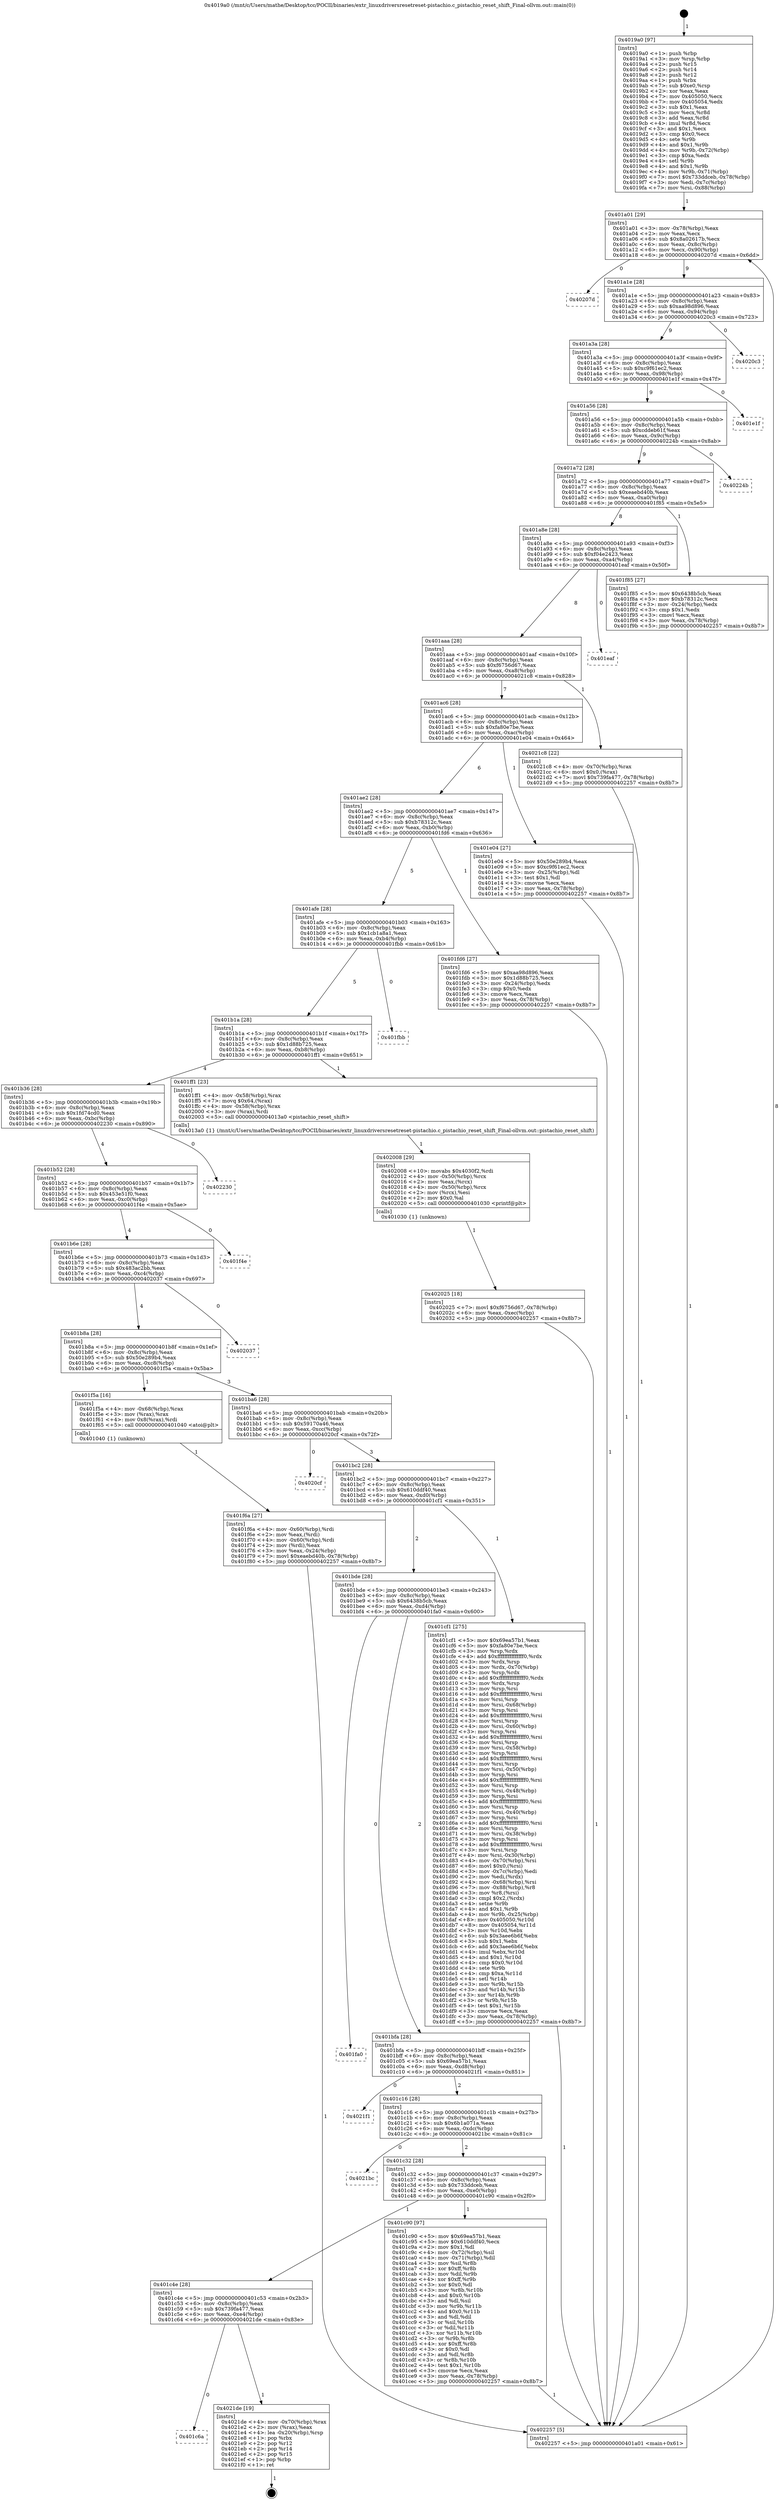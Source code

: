 digraph "0x4019a0" {
  label = "0x4019a0 (/mnt/c/Users/mathe/Desktop/tcc/POCII/binaries/extr_linuxdriversresetreset-pistachio.c_pistachio_reset_shift_Final-ollvm.out::main(0))"
  labelloc = "t"
  node[shape=record]

  Entry [label="",width=0.3,height=0.3,shape=circle,fillcolor=black,style=filled]
  "0x401a01" [label="{
     0x401a01 [29]\l
     | [instrs]\l
     &nbsp;&nbsp;0x401a01 \<+3\>: mov -0x78(%rbp),%eax\l
     &nbsp;&nbsp;0x401a04 \<+2\>: mov %eax,%ecx\l
     &nbsp;&nbsp;0x401a06 \<+6\>: sub $0x8a02617b,%ecx\l
     &nbsp;&nbsp;0x401a0c \<+6\>: mov %eax,-0x8c(%rbp)\l
     &nbsp;&nbsp;0x401a12 \<+6\>: mov %ecx,-0x90(%rbp)\l
     &nbsp;&nbsp;0x401a18 \<+6\>: je 000000000040207d \<main+0x6dd\>\l
  }"]
  "0x40207d" [label="{
     0x40207d\l
  }", style=dashed]
  "0x401a1e" [label="{
     0x401a1e [28]\l
     | [instrs]\l
     &nbsp;&nbsp;0x401a1e \<+5\>: jmp 0000000000401a23 \<main+0x83\>\l
     &nbsp;&nbsp;0x401a23 \<+6\>: mov -0x8c(%rbp),%eax\l
     &nbsp;&nbsp;0x401a29 \<+5\>: sub $0xaa98d896,%eax\l
     &nbsp;&nbsp;0x401a2e \<+6\>: mov %eax,-0x94(%rbp)\l
     &nbsp;&nbsp;0x401a34 \<+6\>: je 00000000004020c3 \<main+0x723\>\l
  }"]
  Exit [label="",width=0.3,height=0.3,shape=circle,fillcolor=black,style=filled,peripheries=2]
  "0x4020c3" [label="{
     0x4020c3\l
  }", style=dashed]
  "0x401a3a" [label="{
     0x401a3a [28]\l
     | [instrs]\l
     &nbsp;&nbsp;0x401a3a \<+5\>: jmp 0000000000401a3f \<main+0x9f\>\l
     &nbsp;&nbsp;0x401a3f \<+6\>: mov -0x8c(%rbp),%eax\l
     &nbsp;&nbsp;0x401a45 \<+5\>: sub $0xc9f61ec2,%eax\l
     &nbsp;&nbsp;0x401a4a \<+6\>: mov %eax,-0x98(%rbp)\l
     &nbsp;&nbsp;0x401a50 \<+6\>: je 0000000000401e1f \<main+0x47f\>\l
  }"]
  "0x401c6a" [label="{
     0x401c6a\l
  }", style=dashed]
  "0x401e1f" [label="{
     0x401e1f\l
  }", style=dashed]
  "0x401a56" [label="{
     0x401a56 [28]\l
     | [instrs]\l
     &nbsp;&nbsp;0x401a56 \<+5\>: jmp 0000000000401a5b \<main+0xbb\>\l
     &nbsp;&nbsp;0x401a5b \<+6\>: mov -0x8c(%rbp),%eax\l
     &nbsp;&nbsp;0x401a61 \<+5\>: sub $0xcddeb61f,%eax\l
     &nbsp;&nbsp;0x401a66 \<+6\>: mov %eax,-0x9c(%rbp)\l
     &nbsp;&nbsp;0x401a6c \<+6\>: je 000000000040224b \<main+0x8ab\>\l
  }"]
  "0x4021de" [label="{
     0x4021de [19]\l
     | [instrs]\l
     &nbsp;&nbsp;0x4021de \<+4\>: mov -0x70(%rbp),%rax\l
     &nbsp;&nbsp;0x4021e2 \<+2\>: mov (%rax),%eax\l
     &nbsp;&nbsp;0x4021e4 \<+4\>: lea -0x20(%rbp),%rsp\l
     &nbsp;&nbsp;0x4021e8 \<+1\>: pop %rbx\l
     &nbsp;&nbsp;0x4021e9 \<+2\>: pop %r12\l
     &nbsp;&nbsp;0x4021eb \<+2\>: pop %r14\l
     &nbsp;&nbsp;0x4021ed \<+2\>: pop %r15\l
     &nbsp;&nbsp;0x4021ef \<+1\>: pop %rbp\l
     &nbsp;&nbsp;0x4021f0 \<+1\>: ret\l
  }"]
  "0x40224b" [label="{
     0x40224b\l
  }", style=dashed]
  "0x401a72" [label="{
     0x401a72 [28]\l
     | [instrs]\l
     &nbsp;&nbsp;0x401a72 \<+5\>: jmp 0000000000401a77 \<main+0xd7\>\l
     &nbsp;&nbsp;0x401a77 \<+6\>: mov -0x8c(%rbp),%eax\l
     &nbsp;&nbsp;0x401a7d \<+5\>: sub $0xeaebd40b,%eax\l
     &nbsp;&nbsp;0x401a82 \<+6\>: mov %eax,-0xa0(%rbp)\l
     &nbsp;&nbsp;0x401a88 \<+6\>: je 0000000000401f85 \<main+0x5e5\>\l
  }"]
  "0x402025" [label="{
     0x402025 [18]\l
     | [instrs]\l
     &nbsp;&nbsp;0x402025 \<+7\>: movl $0xf6756d67,-0x78(%rbp)\l
     &nbsp;&nbsp;0x40202c \<+6\>: mov %eax,-0xec(%rbp)\l
     &nbsp;&nbsp;0x402032 \<+5\>: jmp 0000000000402257 \<main+0x8b7\>\l
  }"]
  "0x401f85" [label="{
     0x401f85 [27]\l
     | [instrs]\l
     &nbsp;&nbsp;0x401f85 \<+5\>: mov $0x6438b5cb,%eax\l
     &nbsp;&nbsp;0x401f8a \<+5\>: mov $0xb78312c,%ecx\l
     &nbsp;&nbsp;0x401f8f \<+3\>: mov -0x24(%rbp),%edx\l
     &nbsp;&nbsp;0x401f92 \<+3\>: cmp $0x1,%edx\l
     &nbsp;&nbsp;0x401f95 \<+3\>: cmovl %ecx,%eax\l
     &nbsp;&nbsp;0x401f98 \<+3\>: mov %eax,-0x78(%rbp)\l
     &nbsp;&nbsp;0x401f9b \<+5\>: jmp 0000000000402257 \<main+0x8b7\>\l
  }"]
  "0x401a8e" [label="{
     0x401a8e [28]\l
     | [instrs]\l
     &nbsp;&nbsp;0x401a8e \<+5\>: jmp 0000000000401a93 \<main+0xf3\>\l
     &nbsp;&nbsp;0x401a93 \<+6\>: mov -0x8c(%rbp),%eax\l
     &nbsp;&nbsp;0x401a99 \<+5\>: sub $0xf04e2423,%eax\l
     &nbsp;&nbsp;0x401a9e \<+6\>: mov %eax,-0xa4(%rbp)\l
     &nbsp;&nbsp;0x401aa4 \<+6\>: je 0000000000401eaf \<main+0x50f\>\l
  }"]
  "0x402008" [label="{
     0x402008 [29]\l
     | [instrs]\l
     &nbsp;&nbsp;0x402008 \<+10\>: movabs $0x4030f2,%rdi\l
     &nbsp;&nbsp;0x402012 \<+4\>: mov -0x50(%rbp),%rcx\l
     &nbsp;&nbsp;0x402016 \<+2\>: mov %eax,(%rcx)\l
     &nbsp;&nbsp;0x402018 \<+4\>: mov -0x50(%rbp),%rcx\l
     &nbsp;&nbsp;0x40201c \<+2\>: mov (%rcx),%esi\l
     &nbsp;&nbsp;0x40201e \<+2\>: mov $0x0,%al\l
     &nbsp;&nbsp;0x402020 \<+5\>: call 0000000000401030 \<printf@plt\>\l
     | [calls]\l
     &nbsp;&nbsp;0x401030 \{1\} (unknown)\l
  }"]
  "0x401eaf" [label="{
     0x401eaf\l
  }", style=dashed]
  "0x401aaa" [label="{
     0x401aaa [28]\l
     | [instrs]\l
     &nbsp;&nbsp;0x401aaa \<+5\>: jmp 0000000000401aaf \<main+0x10f\>\l
     &nbsp;&nbsp;0x401aaf \<+6\>: mov -0x8c(%rbp),%eax\l
     &nbsp;&nbsp;0x401ab5 \<+5\>: sub $0xf6756d67,%eax\l
     &nbsp;&nbsp;0x401aba \<+6\>: mov %eax,-0xa8(%rbp)\l
     &nbsp;&nbsp;0x401ac0 \<+6\>: je 00000000004021c8 \<main+0x828\>\l
  }"]
  "0x401f6a" [label="{
     0x401f6a [27]\l
     | [instrs]\l
     &nbsp;&nbsp;0x401f6a \<+4\>: mov -0x60(%rbp),%rdi\l
     &nbsp;&nbsp;0x401f6e \<+2\>: mov %eax,(%rdi)\l
     &nbsp;&nbsp;0x401f70 \<+4\>: mov -0x60(%rbp),%rdi\l
     &nbsp;&nbsp;0x401f74 \<+2\>: mov (%rdi),%eax\l
     &nbsp;&nbsp;0x401f76 \<+3\>: mov %eax,-0x24(%rbp)\l
     &nbsp;&nbsp;0x401f79 \<+7\>: movl $0xeaebd40b,-0x78(%rbp)\l
     &nbsp;&nbsp;0x401f80 \<+5\>: jmp 0000000000402257 \<main+0x8b7\>\l
  }"]
  "0x4021c8" [label="{
     0x4021c8 [22]\l
     | [instrs]\l
     &nbsp;&nbsp;0x4021c8 \<+4\>: mov -0x70(%rbp),%rax\l
     &nbsp;&nbsp;0x4021cc \<+6\>: movl $0x0,(%rax)\l
     &nbsp;&nbsp;0x4021d2 \<+7\>: movl $0x739fa477,-0x78(%rbp)\l
     &nbsp;&nbsp;0x4021d9 \<+5\>: jmp 0000000000402257 \<main+0x8b7\>\l
  }"]
  "0x401ac6" [label="{
     0x401ac6 [28]\l
     | [instrs]\l
     &nbsp;&nbsp;0x401ac6 \<+5\>: jmp 0000000000401acb \<main+0x12b\>\l
     &nbsp;&nbsp;0x401acb \<+6\>: mov -0x8c(%rbp),%eax\l
     &nbsp;&nbsp;0x401ad1 \<+5\>: sub $0xfa80e7be,%eax\l
     &nbsp;&nbsp;0x401ad6 \<+6\>: mov %eax,-0xac(%rbp)\l
     &nbsp;&nbsp;0x401adc \<+6\>: je 0000000000401e04 \<main+0x464\>\l
  }"]
  "0x4019a0" [label="{
     0x4019a0 [97]\l
     | [instrs]\l
     &nbsp;&nbsp;0x4019a0 \<+1\>: push %rbp\l
     &nbsp;&nbsp;0x4019a1 \<+3\>: mov %rsp,%rbp\l
     &nbsp;&nbsp;0x4019a4 \<+2\>: push %r15\l
     &nbsp;&nbsp;0x4019a6 \<+2\>: push %r14\l
     &nbsp;&nbsp;0x4019a8 \<+2\>: push %r12\l
     &nbsp;&nbsp;0x4019aa \<+1\>: push %rbx\l
     &nbsp;&nbsp;0x4019ab \<+7\>: sub $0xe0,%rsp\l
     &nbsp;&nbsp;0x4019b2 \<+2\>: xor %eax,%eax\l
     &nbsp;&nbsp;0x4019b4 \<+7\>: mov 0x405050,%ecx\l
     &nbsp;&nbsp;0x4019bb \<+7\>: mov 0x405054,%edx\l
     &nbsp;&nbsp;0x4019c2 \<+3\>: sub $0x1,%eax\l
     &nbsp;&nbsp;0x4019c5 \<+3\>: mov %ecx,%r8d\l
     &nbsp;&nbsp;0x4019c8 \<+3\>: add %eax,%r8d\l
     &nbsp;&nbsp;0x4019cb \<+4\>: imul %r8d,%ecx\l
     &nbsp;&nbsp;0x4019cf \<+3\>: and $0x1,%ecx\l
     &nbsp;&nbsp;0x4019d2 \<+3\>: cmp $0x0,%ecx\l
     &nbsp;&nbsp;0x4019d5 \<+4\>: sete %r9b\l
     &nbsp;&nbsp;0x4019d9 \<+4\>: and $0x1,%r9b\l
     &nbsp;&nbsp;0x4019dd \<+4\>: mov %r9b,-0x72(%rbp)\l
     &nbsp;&nbsp;0x4019e1 \<+3\>: cmp $0xa,%edx\l
     &nbsp;&nbsp;0x4019e4 \<+4\>: setl %r9b\l
     &nbsp;&nbsp;0x4019e8 \<+4\>: and $0x1,%r9b\l
     &nbsp;&nbsp;0x4019ec \<+4\>: mov %r9b,-0x71(%rbp)\l
     &nbsp;&nbsp;0x4019f0 \<+7\>: movl $0x733ddceb,-0x78(%rbp)\l
     &nbsp;&nbsp;0x4019f7 \<+3\>: mov %edi,-0x7c(%rbp)\l
     &nbsp;&nbsp;0x4019fa \<+7\>: mov %rsi,-0x88(%rbp)\l
  }"]
  "0x401e04" [label="{
     0x401e04 [27]\l
     | [instrs]\l
     &nbsp;&nbsp;0x401e04 \<+5\>: mov $0x50e289b4,%eax\l
     &nbsp;&nbsp;0x401e09 \<+5\>: mov $0xc9f61ec2,%ecx\l
     &nbsp;&nbsp;0x401e0e \<+3\>: mov -0x25(%rbp),%dl\l
     &nbsp;&nbsp;0x401e11 \<+3\>: test $0x1,%dl\l
     &nbsp;&nbsp;0x401e14 \<+3\>: cmovne %ecx,%eax\l
     &nbsp;&nbsp;0x401e17 \<+3\>: mov %eax,-0x78(%rbp)\l
     &nbsp;&nbsp;0x401e1a \<+5\>: jmp 0000000000402257 \<main+0x8b7\>\l
  }"]
  "0x401ae2" [label="{
     0x401ae2 [28]\l
     | [instrs]\l
     &nbsp;&nbsp;0x401ae2 \<+5\>: jmp 0000000000401ae7 \<main+0x147\>\l
     &nbsp;&nbsp;0x401ae7 \<+6\>: mov -0x8c(%rbp),%eax\l
     &nbsp;&nbsp;0x401aed \<+5\>: sub $0xb78312c,%eax\l
     &nbsp;&nbsp;0x401af2 \<+6\>: mov %eax,-0xb0(%rbp)\l
     &nbsp;&nbsp;0x401af8 \<+6\>: je 0000000000401fd6 \<main+0x636\>\l
  }"]
  "0x402257" [label="{
     0x402257 [5]\l
     | [instrs]\l
     &nbsp;&nbsp;0x402257 \<+5\>: jmp 0000000000401a01 \<main+0x61\>\l
  }"]
  "0x401fd6" [label="{
     0x401fd6 [27]\l
     | [instrs]\l
     &nbsp;&nbsp;0x401fd6 \<+5\>: mov $0xaa98d896,%eax\l
     &nbsp;&nbsp;0x401fdb \<+5\>: mov $0x1d88b725,%ecx\l
     &nbsp;&nbsp;0x401fe0 \<+3\>: mov -0x24(%rbp),%edx\l
     &nbsp;&nbsp;0x401fe3 \<+3\>: cmp $0x0,%edx\l
     &nbsp;&nbsp;0x401fe6 \<+3\>: cmove %ecx,%eax\l
     &nbsp;&nbsp;0x401fe9 \<+3\>: mov %eax,-0x78(%rbp)\l
     &nbsp;&nbsp;0x401fec \<+5\>: jmp 0000000000402257 \<main+0x8b7\>\l
  }"]
  "0x401afe" [label="{
     0x401afe [28]\l
     | [instrs]\l
     &nbsp;&nbsp;0x401afe \<+5\>: jmp 0000000000401b03 \<main+0x163\>\l
     &nbsp;&nbsp;0x401b03 \<+6\>: mov -0x8c(%rbp),%eax\l
     &nbsp;&nbsp;0x401b09 \<+5\>: sub $0x1cb1a8a1,%eax\l
     &nbsp;&nbsp;0x401b0e \<+6\>: mov %eax,-0xb4(%rbp)\l
     &nbsp;&nbsp;0x401b14 \<+6\>: je 0000000000401fbb \<main+0x61b\>\l
  }"]
  "0x401c4e" [label="{
     0x401c4e [28]\l
     | [instrs]\l
     &nbsp;&nbsp;0x401c4e \<+5\>: jmp 0000000000401c53 \<main+0x2b3\>\l
     &nbsp;&nbsp;0x401c53 \<+6\>: mov -0x8c(%rbp),%eax\l
     &nbsp;&nbsp;0x401c59 \<+5\>: sub $0x739fa477,%eax\l
     &nbsp;&nbsp;0x401c5e \<+6\>: mov %eax,-0xe4(%rbp)\l
     &nbsp;&nbsp;0x401c64 \<+6\>: je 00000000004021de \<main+0x83e\>\l
  }"]
  "0x401fbb" [label="{
     0x401fbb\l
  }", style=dashed]
  "0x401b1a" [label="{
     0x401b1a [28]\l
     | [instrs]\l
     &nbsp;&nbsp;0x401b1a \<+5\>: jmp 0000000000401b1f \<main+0x17f\>\l
     &nbsp;&nbsp;0x401b1f \<+6\>: mov -0x8c(%rbp),%eax\l
     &nbsp;&nbsp;0x401b25 \<+5\>: sub $0x1d88b725,%eax\l
     &nbsp;&nbsp;0x401b2a \<+6\>: mov %eax,-0xb8(%rbp)\l
     &nbsp;&nbsp;0x401b30 \<+6\>: je 0000000000401ff1 \<main+0x651\>\l
  }"]
  "0x401c90" [label="{
     0x401c90 [97]\l
     | [instrs]\l
     &nbsp;&nbsp;0x401c90 \<+5\>: mov $0x69ea57b1,%eax\l
     &nbsp;&nbsp;0x401c95 \<+5\>: mov $0x610ddf40,%ecx\l
     &nbsp;&nbsp;0x401c9a \<+2\>: mov $0x1,%dl\l
     &nbsp;&nbsp;0x401c9c \<+4\>: mov -0x72(%rbp),%sil\l
     &nbsp;&nbsp;0x401ca0 \<+4\>: mov -0x71(%rbp),%dil\l
     &nbsp;&nbsp;0x401ca4 \<+3\>: mov %sil,%r8b\l
     &nbsp;&nbsp;0x401ca7 \<+4\>: xor $0xff,%r8b\l
     &nbsp;&nbsp;0x401cab \<+3\>: mov %dil,%r9b\l
     &nbsp;&nbsp;0x401cae \<+4\>: xor $0xff,%r9b\l
     &nbsp;&nbsp;0x401cb2 \<+3\>: xor $0x0,%dl\l
     &nbsp;&nbsp;0x401cb5 \<+3\>: mov %r8b,%r10b\l
     &nbsp;&nbsp;0x401cb8 \<+4\>: and $0x0,%r10b\l
     &nbsp;&nbsp;0x401cbc \<+3\>: and %dl,%sil\l
     &nbsp;&nbsp;0x401cbf \<+3\>: mov %r9b,%r11b\l
     &nbsp;&nbsp;0x401cc2 \<+4\>: and $0x0,%r11b\l
     &nbsp;&nbsp;0x401cc6 \<+3\>: and %dl,%dil\l
     &nbsp;&nbsp;0x401cc9 \<+3\>: or %sil,%r10b\l
     &nbsp;&nbsp;0x401ccc \<+3\>: or %dil,%r11b\l
     &nbsp;&nbsp;0x401ccf \<+3\>: xor %r11b,%r10b\l
     &nbsp;&nbsp;0x401cd2 \<+3\>: or %r9b,%r8b\l
     &nbsp;&nbsp;0x401cd5 \<+4\>: xor $0xff,%r8b\l
     &nbsp;&nbsp;0x401cd9 \<+3\>: or $0x0,%dl\l
     &nbsp;&nbsp;0x401cdc \<+3\>: and %dl,%r8b\l
     &nbsp;&nbsp;0x401cdf \<+3\>: or %r8b,%r10b\l
     &nbsp;&nbsp;0x401ce2 \<+4\>: test $0x1,%r10b\l
     &nbsp;&nbsp;0x401ce6 \<+3\>: cmovne %ecx,%eax\l
     &nbsp;&nbsp;0x401ce9 \<+3\>: mov %eax,-0x78(%rbp)\l
     &nbsp;&nbsp;0x401cec \<+5\>: jmp 0000000000402257 \<main+0x8b7\>\l
  }"]
  "0x401ff1" [label="{
     0x401ff1 [23]\l
     | [instrs]\l
     &nbsp;&nbsp;0x401ff1 \<+4\>: mov -0x58(%rbp),%rax\l
     &nbsp;&nbsp;0x401ff5 \<+7\>: movq $0x64,(%rax)\l
     &nbsp;&nbsp;0x401ffc \<+4\>: mov -0x58(%rbp),%rax\l
     &nbsp;&nbsp;0x402000 \<+3\>: mov (%rax),%rdi\l
     &nbsp;&nbsp;0x402003 \<+5\>: call 00000000004013a0 \<pistachio_reset_shift\>\l
     | [calls]\l
     &nbsp;&nbsp;0x4013a0 \{1\} (/mnt/c/Users/mathe/Desktop/tcc/POCII/binaries/extr_linuxdriversresetreset-pistachio.c_pistachio_reset_shift_Final-ollvm.out::pistachio_reset_shift)\l
  }"]
  "0x401b36" [label="{
     0x401b36 [28]\l
     | [instrs]\l
     &nbsp;&nbsp;0x401b36 \<+5\>: jmp 0000000000401b3b \<main+0x19b\>\l
     &nbsp;&nbsp;0x401b3b \<+6\>: mov -0x8c(%rbp),%eax\l
     &nbsp;&nbsp;0x401b41 \<+5\>: sub $0x1fd74cd0,%eax\l
     &nbsp;&nbsp;0x401b46 \<+6\>: mov %eax,-0xbc(%rbp)\l
     &nbsp;&nbsp;0x401b4c \<+6\>: je 0000000000402230 \<main+0x890\>\l
  }"]
  "0x401c32" [label="{
     0x401c32 [28]\l
     | [instrs]\l
     &nbsp;&nbsp;0x401c32 \<+5\>: jmp 0000000000401c37 \<main+0x297\>\l
     &nbsp;&nbsp;0x401c37 \<+6\>: mov -0x8c(%rbp),%eax\l
     &nbsp;&nbsp;0x401c3d \<+5\>: sub $0x733ddceb,%eax\l
     &nbsp;&nbsp;0x401c42 \<+6\>: mov %eax,-0xe0(%rbp)\l
     &nbsp;&nbsp;0x401c48 \<+6\>: je 0000000000401c90 \<main+0x2f0\>\l
  }"]
  "0x402230" [label="{
     0x402230\l
  }", style=dashed]
  "0x401b52" [label="{
     0x401b52 [28]\l
     | [instrs]\l
     &nbsp;&nbsp;0x401b52 \<+5\>: jmp 0000000000401b57 \<main+0x1b7\>\l
     &nbsp;&nbsp;0x401b57 \<+6\>: mov -0x8c(%rbp),%eax\l
     &nbsp;&nbsp;0x401b5d \<+5\>: sub $0x453e51f0,%eax\l
     &nbsp;&nbsp;0x401b62 \<+6\>: mov %eax,-0xc0(%rbp)\l
     &nbsp;&nbsp;0x401b68 \<+6\>: je 0000000000401f4e \<main+0x5ae\>\l
  }"]
  "0x4021bc" [label="{
     0x4021bc\l
  }", style=dashed]
  "0x401f4e" [label="{
     0x401f4e\l
  }", style=dashed]
  "0x401b6e" [label="{
     0x401b6e [28]\l
     | [instrs]\l
     &nbsp;&nbsp;0x401b6e \<+5\>: jmp 0000000000401b73 \<main+0x1d3\>\l
     &nbsp;&nbsp;0x401b73 \<+6\>: mov -0x8c(%rbp),%eax\l
     &nbsp;&nbsp;0x401b79 \<+5\>: sub $0x483ac2bb,%eax\l
     &nbsp;&nbsp;0x401b7e \<+6\>: mov %eax,-0xc4(%rbp)\l
     &nbsp;&nbsp;0x401b84 \<+6\>: je 0000000000402037 \<main+0x697\>\l
  }"]
  "0x401c16" [label="{
     0x401c16 [28]\l
     | [instrs]\l
     &nbsp;&nbsp;0x401c16 \<+5\>: jmp 0000000000401c1b \<main+0x27b\>\l
     &nbsp;&nbsp;0x401c1b \<+6\>: mov -0x8c(%rbp),%eax\l
     &nbsp;&nbsp;0x401c21 \<+5\>: sub $0x6b1a071a,%eax\l
     &nbsp;&nbsp;0x401c26 \<+6\>: mov %eax,-0xdc(%rbp)\l
     &nbsp;&nbsp;0x401c2c \<+6\>: je 00000000004021bc \<main+0x81c\>\l
  }"]
  "0x402037" [label="{
     0x402037\l
  }", style=dashed]
  "0x401b8a" [label="{
     0x401b8a [28]\l
     | [instrs]\l
     &nbsp;&nbsp;0x401b8a \<+5\>: jmp 0000000000401b8f \<main+0x1ef\>\l
     &nbsp;&nbsp;0x401b8f \<+6\>: mov -0x8c(%rbp),%eax\l
     &nbsp;&nbsp;0x401b95 \<+5\>: sub $0x50e289b4,%eax\l
     &nbsp;&nbsp;0x401b9a \<+6\>: mov %eax,-0xc8(%rbp)\l
     &nbsp;&nbsp;0x401ba0 \<+6\>: je 0000000000401f5a \<main+0x5ba\>\l
  }"]
  "0x4021f1" [label="{
     0x4021f1\l
  }", style=dashed]
  "0x401f5a" [label="{
     0x401f5a [16]\l
     | [instrs]\l
     &nbsp;&nbsp;0x401f5a \<+4\>: mov -0x68(%rbp),%rax\l
     &nbsp;&nbsp;0x401f5e \<+3\>: mov (%rax),%rax\l
     &nbsp;&nbsp;0x401f61 \<+4\>: mov 0x8(%rax),%rdi\l
     &nbsp;&nbsp;0x401f65 \<+5\>: call 0000000000401040 \<atoi@plt\>\l
     | [calls]\l
     &nbsp;&nbsp;0x401040 \{1\} (unknown)\l
  }"]
  "0x401ba6" [label="{
     0x401ba6 [28]\l
     | [instrs]\l
     &nbsp;&nbsp;0x401ba6 \<+5\>: jmp 0000000000401bab \<main+0x20b\>\l
     &nbsp;&nbsp;0x401bab \<+6\>: mov -0x8c(%rbp),%eax\l
     &nbsp;&nbsp;0x401bb1 \<+5\>: sub $0x59170a46,%eax\l
     &nbsp;&nbsp;0x401bb6 \<+6\>: mov %eax,-0xcc(%rbp)\l
     &nbsp;&nbsp;0x401bbc \<+6\>: je 00000000004020cf \<main+0x72f\>\l
  }"]
  "0x401bfa" [label="{
     0x401bfa [28]\l
     | [instrs]\l
     &nbsp;&nbsp;0x401bfa \<+5\>: jmp 0000000000401bff \<main+0x25f\>\l
     &nbsp;&nbsp;0x401bff \<+6\>: mov -0x8c(%rbp),%eax\l
     &nbsp;&nbsp;0x401c05 \<+5\>: sub $0x69ea57b1,%eax\l
     &nbsp;&nbsp;0x401c0a \<+6\>: mov %eax,-0xd8(%rbp)\l
     &nbsp;&nbsp;0x401c10 \<+6\>: je 00000000004021f1 \<main+0x851\>\l
  }"]
  "0x4020cf" [label="{
     0x4020cf\l
  }", style=dashed]
  "0x401bc2" [label="{
     0x401bc2 [28]\l
     | [instrs]\l
     &nbsp;&nbsp;0x401bc2 \<+5\>: jmp 0000000000401bc7 \<main+0x227\>\l
     &nbsp;&nbsp;0x401bc7 \<+6\>: mov -0x8c(%rbp),%eax\l
     &nbsp;&nbsp;0x401bcd \<+5\>: sub $0x610ddf40,%eax\l
     &nbsp;&nbsp;0x401bd2 \<+6\>: mov %eax,-0xd0(%rbp)\l
     &nbsp;&nbsp;0x401bd8 \<+6\>: je 0000000000401cf1 \<main+0x351\>\l
  }"]
  "0x401fa0" [label="{
     0x401fa0\l
  }", style=dashed]
  "0x401cf1" [label="{
     0x401cf1 [275]\l
     | [instrs]\l
     &nbsp;&nbsp;0x401cf1 \<+5\>: mov $0x69ea57b1,%eax\l
     &nbsp;&nbsp;0x401cf6 \<+5\>: mov $0xfa80e7be,%ecx\l
     &nbsp;&nbsp;0x401cfb \<+3\>: mov %rsp,%rdx\l
     &nbsp;&nbsp;0x401cfe \<+4\>: add $0xfffffffffffffff0,%rdx\l
     &nbsp;&nbsp;0x401d02 \<+3\>: mov %rdx,%rsp\l
     &nbsp;&nbsp;0x401d05 \<+4\>: mov %rdx,-0x70(%rbp)\l
     &nbsp;&nbsp;0x401d09 \<+3\>: mov %rsp,%rdx\l
     &nbsp;&nbsp;0x401d0c \<+4\>: add $0xfffffffffffffff0,%rdx\l
     &nbsp;&nbsp;0x401d10 \<+3\>: mov %rdx,%rsp\l
     &nbsp;&nbsp;0x401d13 \<+3\>: mov %rsp,%rsi\l
     &nbsp;&nbsp;0x401d16 \<+4\>: add $0xfffffffffffffff0,%rsi\l
     &nbsp;&nbsp;0x401d1a \<+3\>: mov %rsi,%rsp\l
     &nbsp;&nbsp;0x401d1d \<+4\>: mov %rsi,-0x68(%rbp)\l
     &nbsp;&nbsp;0x401d21 \<+3\>: mov %rsp,%rsi\l
     &nbsp;&nbsp;0x401d24 \<+4\>: add $0xfffffffffffffff0,%rsi\l
     &nbsp;&nbsp;0x401d28 \<+3\>: mov %rsi,%rsp\l
     &nbsp;&nbsp;0x401d2b \<+4\>: mov %rsi,-0x60(%rbp)\l
     &nbsp;&nbsp;0x401d2f \<+3\>: mov %rsp,%rsi\l
     &nbsp;&nbsp;0x401d32 \<+4\>: add $0xfffffffffffffff0,%rsi\l
     &nbsp;&nbsp;0x401d36 \<+3\>: mov %rsi,%rsp\l
     &nbsp;&nbsp;0x401d39 \<+4\>: mov %rsi,-0x58(%rbp)\l
     &nbsp;&nbsp;0x401d3d \<+3\>: mov %rsp,%rsi\l
     &nbsp;&nbsp;0x401d40 \<+4\>: add $0xfffffffffffffff0,%rsi\l
     &nbsp;&nbsp;0x401d44 \<+3\>: mov %rsi,%rsp\l
     &nbsp;&nbsp;0x401d47 \<+4\>: mov %rsi,-0x50(%rbp)\l
     &nbsp;&nbsp;0x401d4b \<+3\>: mov %rsp,%rsi\l
     &nbsp;&nbsp;0x401d4e \<+4\>: add $0xfffffffffffffff0,%rsi\l
     &nbsp;&nbsp;0x401d52 \<+3\>: mov %rsi,%rsp\l
     &nbsp;&nbsp;0x401d55 \<+4\>: mov %rsi,-0x48(%rbp)\l
     &nbsp;&nbsp;0x401d59 \<+3\>: mov %rsp,%rsi\l
     &nbsp;&nbsp;0x401d5c \<+4\>: add $0xfffffffffffffff0,%rsi\l
     &nbsp;&nbsp;0x401d60 \<+3\>: mov %rsi,%rsp\l
     &nbsp;&nbsp;0x401d63 \<+4\>: mov %rsi,-0x40(%rbp)\l
     &nbsp;&nbsp;0x401d67 \<+3\>: mov %rsp,%rsi\l
     &nbsp;&nbsp;0x401d6a \<+4\>: add $0xfffffffffffffff0,%rsi\l
     &nbsp;&nbsp;0x401d6e \<+3\>: mov %rsi,%rsp\l
     &nbsp;&nbsp;0x401d71 \<+4\>: mov %rsi,-0x38(%rbp)\l
     &nbsp;&nbsp;0x401d75 \<+3\>: mov %rsp,%rsi\l
     &nbsp;&nbsp;0x401d78 \<+4\>: add $0xfffffffffffffff0,%rsi\l
     &nbsp;&nbsp;0x401d7c \<+3\>: mov %rsi,%rsp\l
     &nbsp;&nbsp;0x401d7f \<+4\>: mov %rsi,-0x30(%rbp)\l
     &nbsp;&nbsp;0x401d83 \<+4\>: mov -0x70(%rbp),%rsi\l
     &nbsp;&nbsp;0x401d87 \<+6\>: movl $0x0,(%rsi)\l
     &nbsp;&nbsp;0x401d8d \<+3\>: mov -0x7c(%rbp),%edi\l
     &nbsp;&nbsp;0x401d90 \<+2\>: mov %edi,(%rdx)\l
     &nbsp;&nbsp;0x401d92 \<+4\>: mov -0x68(%rbp),%rsi\l
     &nbsp;&nbsp;0x401d96 \<+7\>: mov -0x88(%rbp),%r8\l
     &nbsp;&nbsp;0x401d9d \<+3\>: mov %r8,(%rsi)\l
     &nbsp;&nbsp;0x401da0 \<+3\>: cmpl $0x2,(%rdx)\l
     &nbsp;&nbsp;0x401da3 \<+4\>: setne %r9b\l
     &nbsp;&nbsp;0x401da7 \<+4\>: and $0x1,%r9b\l
     &nbsp;&nbsp;0x401dab \<+4\>: mov %r9b,-0x25(%rbp)\l
     &nbsp;&nbsp;0x401daf \<+8\>: mov 0x405050,%r10d\l
     &nbsp;&nbsp;0x401db7 \<+8\>: mov 0x405054,%r11d\l
     &nbsp;&nbsp;0x401dbf \<+3\>: mov %r10d,%ebx\l
     &nbsp;&nbsp;0x401dc2 \<+6\>: sub $0x3aee6b6f,%ebx\l
     &nbsp;&nbsp;0x401dc8 \<+3\>: sub $0x1,%ebx\l
     &nbsp;&nbsp;0x401dcb \<+6\>: add $0x3aee6b6f,%ebx\l
     &nbsp;&nbsp;0x401dd1 \<+4\>: imul %ebx,%r10d\l
     &nbsp;&nbsp;0x401dd5 \<+4\>: and $0x1,%r10d\l
     &nbsp;&nbsp;0x401dd9 \<+4\>: cmp $0x0,%r10d\l
     &nbsp;&nbsp;0x401ddd \<+4\>: sete %r9b\l
     &nbsp;&nbsp;0x401de1 \<+4\>: cmp $0xa,%r11d\l
     &nbsp;&nbsp;0x401de5 \<+4\>: setl %r14b\l
     &nbsp;&nbsp;0x401de9 \<+3\>: mov %r9b,%r15b\l
     &nbsp;&nbsp;0x401dec \<+3\>: and %r14b,%r15b\l
     &nbsp;&nbsp;0x401def \<+3\>: xor %r14b,%r9b\l
     &nbsp;&nbsp;0x401df2 \<+3\>: or %r9b,%r15b\l
     &nbsp;&nbsp;0x401df5 \<+4\>: test $0x1,%r15b\l
     &nbsp;&nbsp;0x401df9 \<+3\>: cmovne %ecx,%eax\l
     &nbsp;&nbsp;0x401dfc \<+3\>: mov %eax,-0x78(%rbp)\l
     &nbsp;&nbsp;0x401dff \<+5\>: jmp 0000000000402257 \<main+0x8b7\>\l
  }"]
  "0x401bde" [label="{
     0x401bde [28]\l
     | [instrs]\l
     &nbsp;&nbsp;0x401bde \<+5\>: jmp 0000000000401be3 \<main+0x243\>\l
     &nbsp;&nbsp;0x401be3 \<+6\>: mov -0x8c(%rbp),%eax\l
     &nbsp;&nbsp;0x401be9 \<+5\>: sub $0x6438b5cb,%eax\l
     &nbsp;&nbsp;0x401bee \<+6\>: mov %eax,-0xd4(%rbp)\l
     &nbsp;&nbsp;0x401bf4 \<+6\>: je 0000000000401fa0 \<main+0x600\>\l
  }"]
  Entry -> "0x4019a0" [label=" 1"]
  "0x401a01" -> "0x40207d" [label=" 0"]
  "0x401a01" -> "0x401a1e" [label=" 9"]
  "0x4021de" -> Exit [label=" 1"]
  "0x401a1e" -> "0x4020c3" [label=" 0"]
  "0x401a1e" -> "0x401a3a" [label=" 9"]
  "0x401c4e" -> "0x401c6a" [label=" 0"]
  "0x401a3a" -> "0x401e1f" [label=" 0"]
  "0x401a3a" -> "0x401a56" [label=" 9"]
  "0x401c4e" -> "0x4021de" [label=" 1"]
  "0x401a56" -> "0x40224b" [label=" 0"]
  "0x401a56" -> "0x401a72" [label=" 9"]
  "0x4021c8" -> "0x402257" [label=" 1"]
  "0x401a72" -> "0x401f85" [label=" 1"]
  "0x401a72" -> "0x401a8e" [label=" 8"]
  "0x402025" -> "0x402257" [label=" 1"]
  "0x401a8e" -> "0x401eaf" [label=" 0"]
  "0x401a8e" -> "0x401aaa" [label=" 8"]
  "0x402008" -> "0x402025" [label=" 1"]
  "0x401aaa" -> "0x4021c8" [label=" 1"]
  "0x401aaa" -> "0x401ac6" [label=" 7"]
  "0x401ff1" -> "0x402008" [label=" 1"]
  "0x401ac6" -> "0x401e04" [label=" 1"]
  "0x401ac6" -> "0x401ae2" [label=" 6"]
  "0x401f85" -> "0x402257" [label=" 1"]
  "0x401ae2" -> "0x401fd6" [label=" 1"]
  "0x401ae2" -> "0x401afe" [label=" 5"]
  "0x401f6a" -> "0x402257" [label=" 1"]
  "0x401afe" -> "0x401fbb" [label=" 0"]
  "0x401afe" -> "0x401b1a" [label=" 5"]
  "0x401f5a" -> "0x401f6a" [label=" 1"]
  "0x401b1a" -> "0x401ff1" [label=" 1"]
  "0x401b1a" -> "0x401b36" [label=" 4"]
  "0x401e04" -> "0x402257" [label=" 1"]
  "0x401b36" -> "0x402230" [label=" 0"]
  "0x401b36" -> "0x401b52" [label=" 4"]
  "0x401fd6" -> "0x402257" [label=" 1"]
  "0x401b52" -> "0x401f4e" [label=" 0"]
  "0x401b52" -> "0x401b6e" [label=" 4"]
  "0x402257" -> "0x401a01" [label=" 8"]
  "0x401b6e" -> "0x402037" [label=" 0"]
  "0x401b6e" -> "0x401b8a" [label=" 4"]
  "0x401c90" -> "0x402257" [label=" 1"]
  "0x401b8a" -> "0x401f5a" [label=" 1"]
  "0x401b8a" -> "0x401ba6" [label=" 3"]
  "0x401c32" -> "0x401c4e" [label=" 1"]
  "0x401ba6" -> "0x4020cf" [label=" 0"]
  "0x401ba6" -> "0x401bc2" [label=" 3"]
  "0x401cf1" -> "0x402257" [label=" 1"]
  "0x401bc2" -> "0x401cf1" [label=" 1"]
  "0x401bc2" -> "0x401bde" [label=" 2"]
  "0x401c16" -> "0x401c32" [label=" 2"]
  "0x401bde" -> "0x401fa0" [label=" 0"]
  "0x401bde" -> "0x401bfa" [label=" 2"]
  "0x401c32" -> "0x401c90" [label=" 1"]
  "0x401bfa" -> "0x4021f1" [label=" 0"]
  "0x401bfa" -> "0x401c16" [label=" 2"]
  "0x4019a0" -> "0x401a01" [label=" 1"]
  "0x401c16" -> "0x4021bc" [label=" 0"]
}
